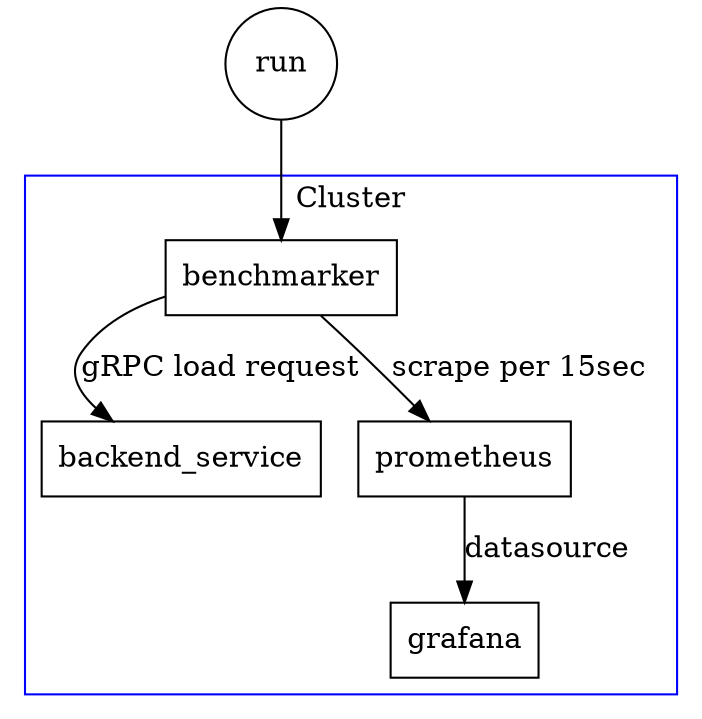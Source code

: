 digraph G {
  node [shape=box]; benchmarker; backend_service; prometheus; grafana;
  node [shape=circle]; run;

  run -> benchmarker;

	subgraph cluster {
		label = "Cluster";
		color=blue

    benchmarker -> backend_service [label="gRPC load request"];
    benchmarker -> prometheus [label="scrape per 15sec"];
    prometheus -> grafana [label="datasource"];
	}
}

